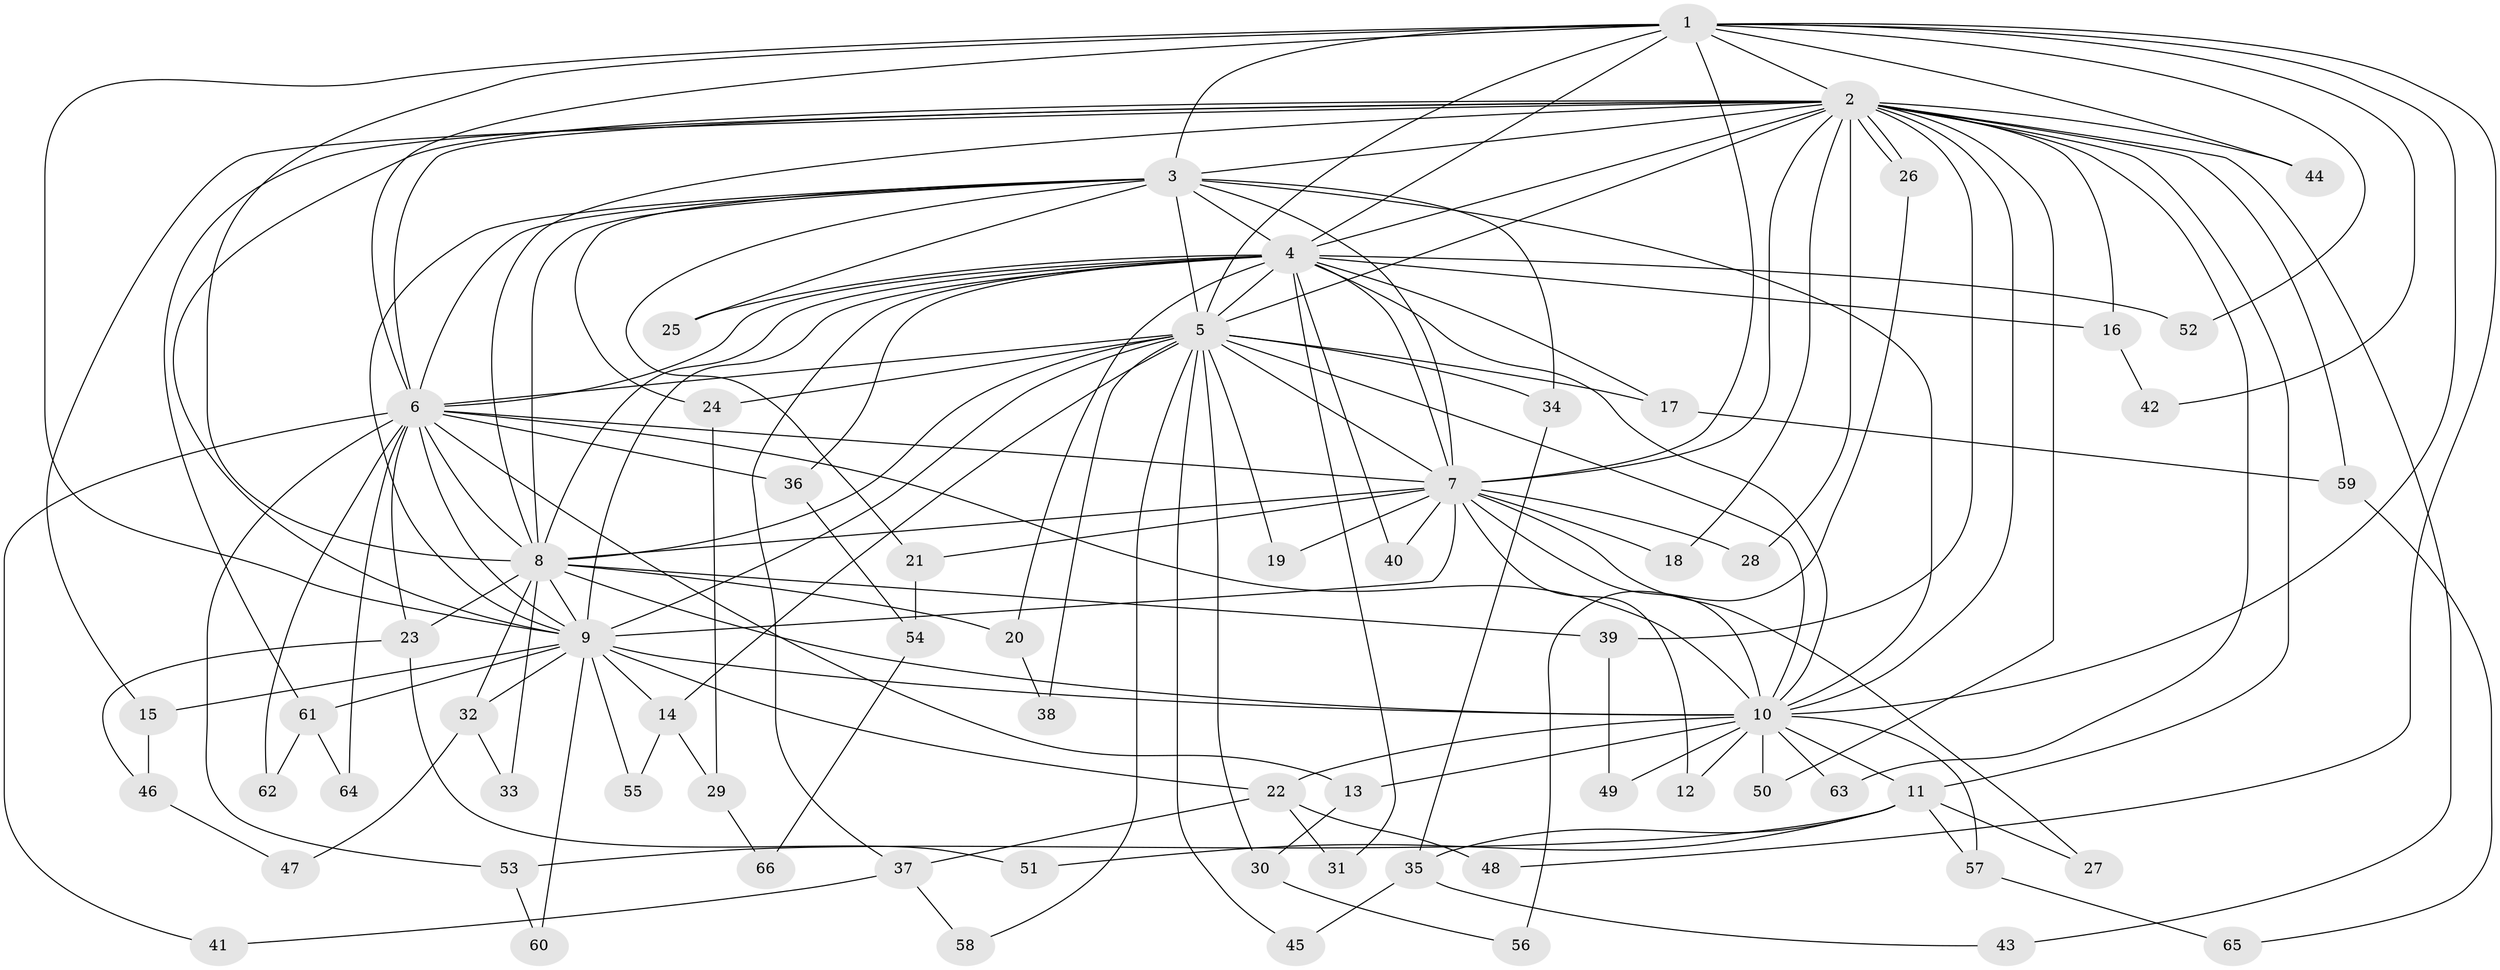 // coarse degree distribution, {11: 0.02127659574468085, 21: 0.02127659574468085, 12: 0.02127659574468085, 16: 0.0425531914893617, 15: 0.02127659574468085, 14: 0.0425531914893617, 18: 0.02127659574468085, 7: 0.0425531914893617, 3: 0.23404255319148937, 2: 0.44680851063829785, 4: 0.0425531914893617, 5: 0.0425531914893617}
// Generated by graph-tools (version 1.1) at 2025/41/03/06/25 10:41:34]
// undirected, 66 vertices, 157 edges
graph export_dot {
graph [start="1"]
  node [color=gray90,style=filled];
  1;
  2;
  3;
  4;
  5;
  6;
  7;
  8;
  9;
  10;
  11;
  12;
  13;
  14;
  15;
  16;
  17;
  18;
  19;
  20;
  21;
  22;
  23;
  24;
  25;
  26;
  27;
  28;
  29;
  30;
  31;
  32;
  33;
  34;
  35;
  36;
  37;
  38;
  39;
  40;
  41;
  42;
  43;
  44;
  45;
  46;
  47;
  48;
  49;
  50;
  51;
  52;
  53;
  54;
  55;
  56;
  57;
  58;
  59;
  60;
  61;
  62;
  63;
  64;
  65;
  66;
  1 -- 2;
  1 -- 3;
  1 -- 4;
  1 -- 5;
  1 -- 6;
  1 -- 7;
  1 -- 8;
  1 -- 9;
  1 -- 10;
  1 -- 42;
  1 -- 44;
  1 -- 48;
  1 -- 52;
  2 -- 3;
  2 -- 4;
  2 -- 5;
  2 -- 6;
  2 -- 7;
  2 -- 8;
  2 -- 9;
  2 -- 10;
  2 -- 11;
  2 -- 15;
  2 -- 16;
  2 -- 18;
  2 -- 26;
  2 -- 26;
  2 -- 28;
  2 -- 39;
  2 -- 43;
  2 -- 44;
  2 -- 50;
  2 -- 59;
  2 -- 61;
  2 -- 63;
  3 -- 4;
  3 -- 5;
  3 -- 6;
  3 -- 7;
  3 -- 8;
  3 -- 9;
  3 -- 10;
  3 -- 21;
  3 -- 24;
  3 -- 25;
  3 -- 34;
  4 -- 5;
  4 -- 6;
  4 -- 7;
  4 -- 8;
  4 -- 9;
  4 -- 10;
  4 -- 16;
  4 -- 17;
  4 -- 20;
  4 -- 25;
  4 -- 31;
  4 -- 36;
  4 -- 37;
  4 -- 40;
  4 -- 52;
  5 -- 6;
  5 -- 7;
  5 -- 8;
  5 -- 9;
  5 -- 10;
  5 -- 14;
  5 -- 17;
  5 -- 19;
  5 -- 24;
  5 -- 30;
  5 -- 34;
  5 -- 38;
  5 -- 45;
  5 -- 58;
  6 -- 7;
  6 -- 8;
  6 -- 9;
  6 -- 10;
  6 -- 13;
  6 -- 23;
  6 -- 36;
  6 -- 41;
  6 -- 53;
  6 -- 62;
  6 -- 64;
  7 -- 8;
  7 -- 9;
  7 -- 10;
  7 -- 12;
  7 -- 18;
  7 -- 19;
  7 -- 21;
  7 -- 27;
  7 -- 28;
  7 -- 40;
  8 -- 9;
  8 -- 10;
  8 -- 20;
  8 -- 23;
  8 -- 32;
  8 -- 33;
  8 -- 39;
  9 -- 10;
  9 -- 14;
  9 -- 15;
  9 -- 22;
  9 -- 32;
  9 -- 55;
  9 -- 60;
  9 -- 61;
  10 -- 11;
  10 -- 12;
  10 -- 13;
  10 -- 22;
  10 -- 49;
  10 -- 50;
  10 -- 57;
  10 -- 63;
  11 -- 27;
  11 -- 35;
  11 -- 51;
  11 -- 53;
  11 -- 57;
  13 -- 30;
  14 -- 29;
  14 -- 55;
  15 -- 46;
  16 -- 42;
  17 -- 59;
  20 -- 38;
  21 -- 54;
  22 -- 31;
  22 -- 37;
  22 -- 48;
  23 -- 46;
  23 -- 51;
  24 -- 29;
  26 -- 56;
  29 -- 66;
  30 -- 56;
  32 -- 33;
  32 -- 47;
  34 -- 35;
  35 -- 43;
  35 -- 45;
  36 -- 54;
  37 -- 41;
  37 -- 58;
  39 -- 49;
  46 -- 47;
  53 -- 60;
  54 -- 66;
  57 -- 65;
  59 -- 65;
  61 -- 62;
  61 -- 64;
}
